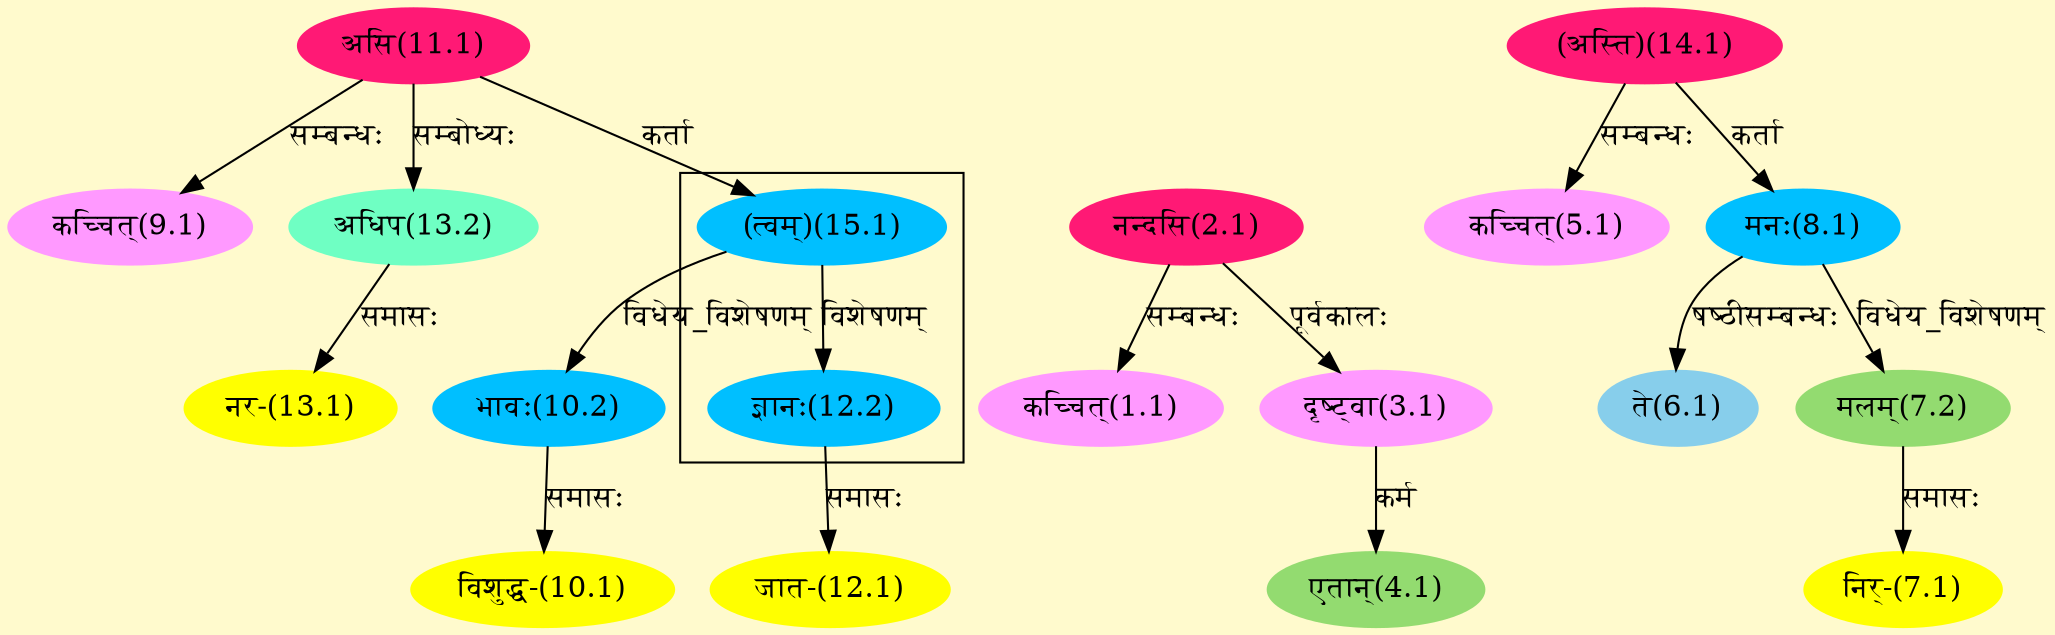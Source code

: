digraph G{
rankdir=BT;
 compound=true;
 bgcolor="lemonchiffon1";

subgraph cluster_1{
Node12_2 [style=filled, color="#00BFFF" label = "ज्ञानः(12.2)"]
Node15_1 [style=filled, color="#00BFFF" label = "(त्वम्)(15.1)"]

}
Node1_1 [style=filled, color="#FF99FF" label = "कच्चित्(1.1)"]
Node2_1 [style=filled, color="#FF1975" label = "नन्दसि(2.1)"]
Node [style=filled, color="" label = "()"]
Node3_1 [style=filled, color="#FF99FF" label = "दृष्ट्वा(3.1)"]
Node4_1 [style=filled, color="#93DB70" label = "एतान्(4.1)"]
Node5_1 [style=filled, color="#FF99FF" label = "कच्चित्(5.1)"]
Node14_1 [style=filled, color="#FF1975" label = "(अस्ति)(14.1)"]
Node6_1 [style=filled, color="#87CEEB" label = "ते(6.1)"]
Node8_1 [style=filled, color="#00BFFF" label = "मनः(8.1)"]
Node7_1 [style=filled, color="#FFFF00" label = "निर्-(7.1)"]
Node7_2 [style=filled, color="#93DB70" label = "मलम्(7.2)"]
Node9_1 [style=filled, color="#FF99FF" label = "कच्चित्(9.1)"]
Node11_1 [style=filled, color="#FF1975" label = "असि(11.1)"]
Node10_1 [style=filled, color="#FFFF00" label = "विशुद्ध-(10.1)"]
Node10_2 [style=filled, color="#00BFFF" label = "भावः(10.2)"]
Node15_1 [style=filled, color="#00BFFF" label = "(त्वम्)(15.1)"]
Node12_1 [style=filled, color="#FFFF00" label = "जात-(12.1)"]
Node12_2 [style=filled, color="#00BFFF" label = "ज्ञानः(12.2)"]
Node13_1 [style=filled, color="#FFFF00" label = "नर-(13.1)"]
Node13_2 [style=filled, color="#6FFFC3" label = "अधिप(13.2)"]
/* Start of Relations section */

Node1_1 -> Node2_1 [  label="सम्बन्धः"  dir="back" ]
Node3_1 -> Node2_1 [  label="पूर्वकालः"  dir="back" ]
Node4_1 -> Node3_1 [  label="कर्म"  dir="back" ]
Node5_1 -> Node14_1 [  label="सम्बन्धः"  dir="back" ]
Node6_1 -> Node8_1 [  label="षष्ठीसम्बन्धः"  dir="back" ]
Node7_1 -> Node7_2 [  label="समासः"  dir="back" ]
Node7_2 -> Node8_1 [  label="विधेय_विशेषणम्"  dir="back" ]
Node8_1 -> Node14_1 [  label="कर्ता"  dir="back" ]
Node9_1 -> Node11_1 [  label="सम्बन्धः"  dir="back" ]
Node10_1 -> Node10_2 [  label="समासः"  dir="back" ]
Node10_2 -> Node15_1 [  label="विधेय_विशेषणम्"  dir="back" ]
Node12_1 -> Node12_2 [  label="समासः"  dir="back" ]
Node12_2 -> Node15_1 [  label="विशेषणम्"  dir="back" ]
Node13_1 -> Node13_2 [  label="समासः"  dir="back" ]
Node13_2 -> Node11_1 [  label="सम्बोध्यः"  dir="back" ]
Node15_1 -> Node11_1 [  label="कर्ता"  dir="back" ]
}
